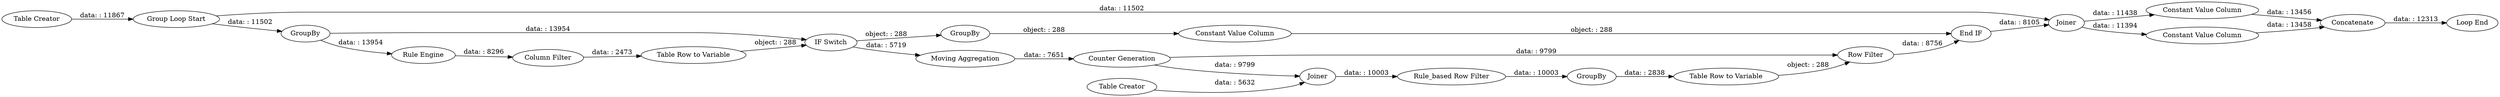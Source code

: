 digraph {
	"5073261483435281184_14" [label="Constant Value Column"]
	"5073261483435281184_7" [label="Counter Generation"]
	"5073261483435281184_23" [label="End IF"]
	"5073261483435281184_13" [label="Constant Value Column"]
	"5073261483435281184_20" [label="IF Switch"]
	"5073261483435281184_12" [label=Joiner]
	"5073261483435281184_19" [label="Table Row to Variable"]
	"5073261483435281184_16" [label="Loop End"]
	"5073261483435281184_6" [label=Joiner]
	"5073261483435281184_18" [label="Column Filter"]
	"5073261483435281184_1" [label="Table Creator"]
	"5073261483435281184_5" [label="Table Creator"]
	"5073261483435281184_11" [label="Row Filter"]
	"5073261483435281184_22" [label="Constant Value Column"]
	"5073261483435281184_4" [label="Moving Aggregation"]
	"5073261483435281184_2" [label=GroupBy]
	"5073261483435281184_9" [label=GroupBy]
	"5073261483435281184_3" [label="Group Loop Start"]
	"5073261483435281184_8" [label="Rule_based Row Filter"]
	"5073261483435281184_15" [label=Concatenate]
	"5073261483435281184_10" [label="Table Row to Variable"]
	"5073261483435281184_21" [label=GroupBy]
	"5073261483435281184_17" [label="Rule Engine"]
	"5073261483435281184_2" -> "5073261483435281184_20" [label="data: : 13954"]
	"5073261483435281184_14" -> "5073261483435281184_15" [label="data: : 13456"]
	"5073261483435281184_4" -> "5073261483435281184_7" [label="data: : 7651"]
	"5073261483435281184_15" -> "5073261483435281184_16" [label="data: : 12313"]
	"5073261483435281184_5" -> "5073261483435281184_6" [label="data: : 5632"]
	"5073261483435281184_21" -> "5073261483435281184_22" [label="object: : 288"]
	"5073261483435281184_23" -> "5073261483435281184_12" [label="data: : 8105"]
	"5073261483435281184_7" -> "5073261483435281184_11" [label="data: : 9799"]
	"5073261483435281184_2" -> "5073261483435281184_17" [label="data: : 13954"]
	"5073261483435281184_22" -> "5073261483435281184_23" [label="object: : 288"]
	"5073261483435281184_20" -> "5073261483435281184_4" [label="data: : 5719"]
	"5073261483435281184_20" -> "5073261483435281184_21" [label="object: : 288"]
	"5073261483435281184_3" -> "5073261483435281184_2" [label="data: : 11502"]
	"5073261483435281184_12" -> "5073261483435281184_14" [label="data: : 11438"]
	"5073261483435281184_17" -> "5073261483435281184_18" [label="data: : 8296"]
	"5073261483435281184_3" -> "5073261483435281184_12" [label="data: : 11502"]
	"5073261483435281184_6" -> "5073261483435281184_8" [label="data: : 10003"]
	"5073261483435281184_13" -> "5073261483435281184_15" [label="data: : 13458"]
	"5073261483435281184_12" -> "5073261483435281184_13" [label="data: : 11394"]
	"5073261483435281184_1" -> "5073261483435281184_3" [label="data: : 11867"]
	"5073261483435281184_9" -> "5073261483435281184_10" [label="data: : 2838"]
	"5073261483435281184_18" -> "5073261483435281184_19" [label="data: : 2473"]
	"5073261483435281184_11" -> "5073261483435281184_23" [label="data: : 8756"]
	"5073261483435281184_7" -> "5073261483435281184_6" [label="data: : 9799"]
	"5073261483435281184_8" -> "5073261483435281184_9" [label="data: : 10003"]
	"5073261483435281184_19" -> "5073261483435281184_20" [label="object: : 288"]
	"5073261483435281184_10" -> "5073261483435281184_11" [label="object: : 288"]
	rankdir=LR
}
